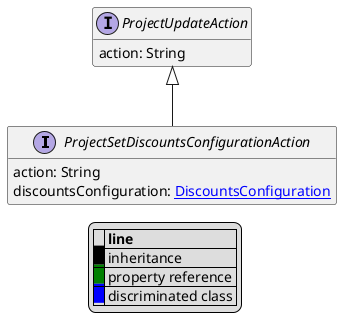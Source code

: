 @startuml

hide empty fields
hide empty methods
legend
|= |= line |
|<back:black>   </back>| inheritance |
|<back:green>   </back>| property reference |
|<back:blue>   </back>| discriminated class |
endlegend
interface ProjectSetDiscountsConfigurationAction [[ProjectSetDiscountsConfigurationAction.svg]] extends ProjectUpdateAction {
    action: String
    discountsConfiguration: [[DiscountsConfiguration.svg DiscountsConfiguration]]
}
interface ProjectUpdateAction [[ProjectUpdateAction.svg]]  {
    action: String
}





@enduml
